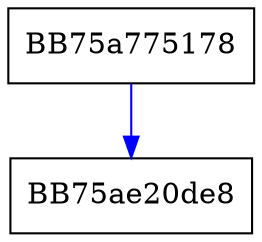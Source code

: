 digraph __acrt_lock {
  node [shape="box"];
  graph [splines=ortho];
  BB75a775178 -> BB75ae20de8 [color="blue"];
}